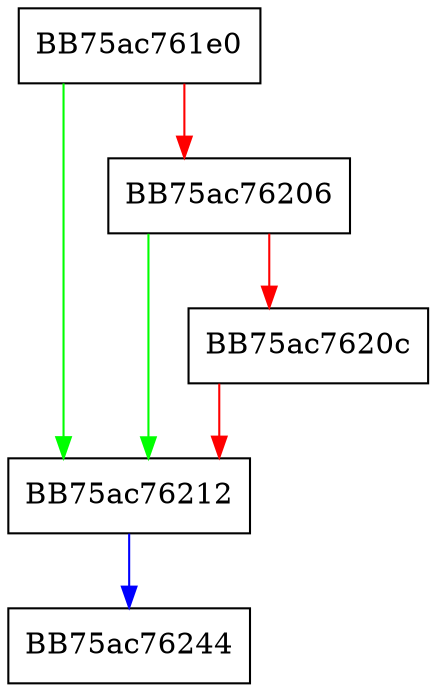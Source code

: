 digraph SetThreatDword {
  node [shape="box"];
  graph [splines=ortho];
  BB75ac761e0 -> BB75ac76212 [color="green"];
  BB75ac761e0 -> BB75ac76206 [color="red"];
  BB75ac76206 -> BB75ac76212 [color="green"];
  BB75ac76206 -> BB75ac7620c [color="red"];
  BB75ac7620c -> BB75ac76212 [color="red"];
  BB75ac76212 -> BB75ac76244 [color="blue"];
}